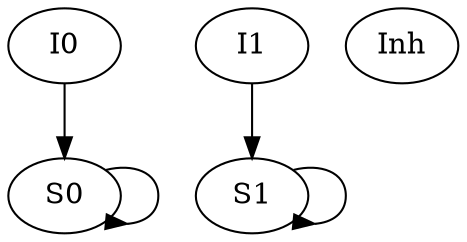 digraph {
	0 [label=I0 pos="0,0!"]
	2 [label=S0 pos="1.5,0"]
	0 -> 2
	2 -> 2 [arrowhead=inv]
	1 [label=I1 pos="0,1!"]
	3 [label=S1 pos="1.5,1"]
	1 -> 3
	3 -> 3 [arrowhead=inv]
	5 [label=Inh pos="3,0.5!"]
}
